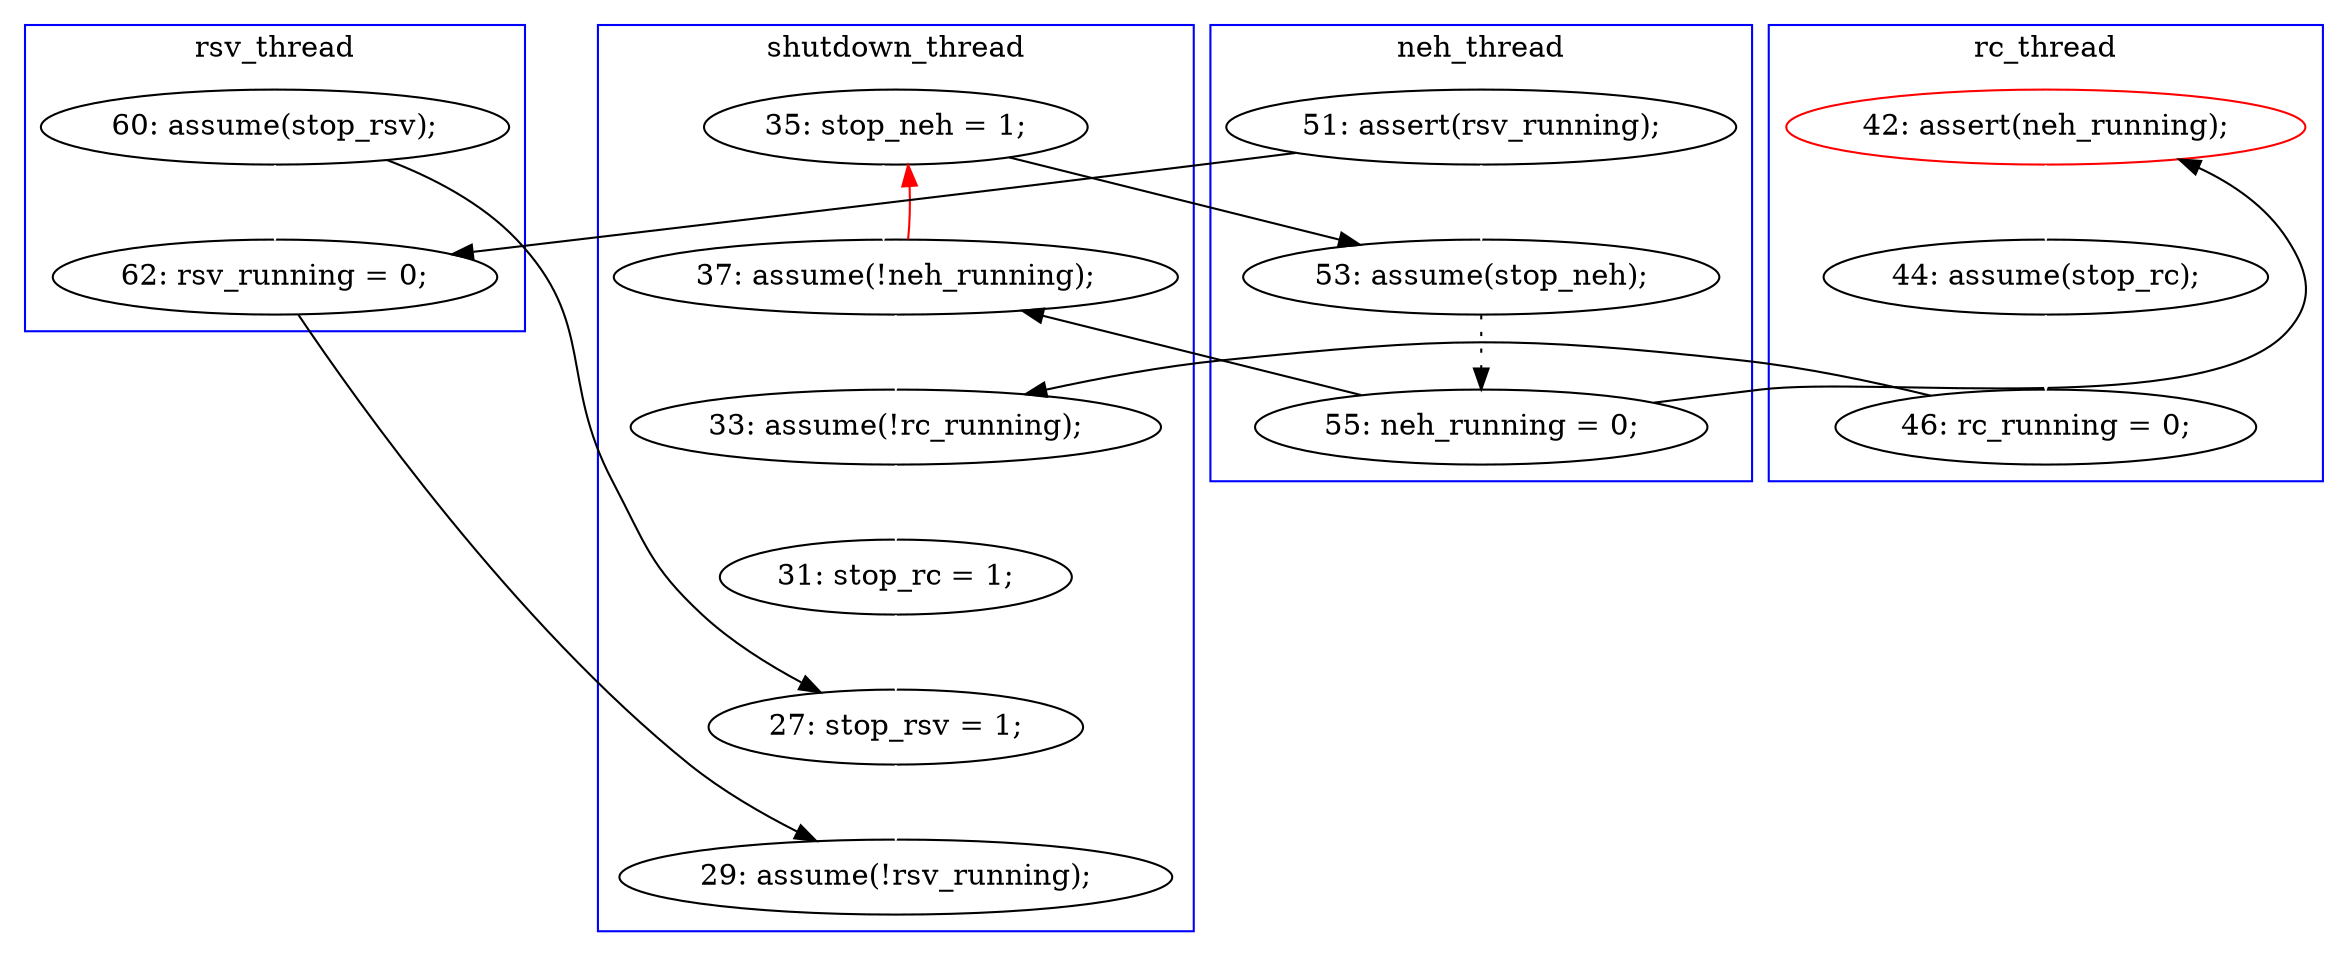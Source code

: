 digraph Counterexample {
	21 -> 28 [color = black, style = solid, constraint = false]
	10 -> 17 [color = black, style = solid, constraint = false]
	18 -> 25 [color = black, style = solid, constraint = false]
	16 -> 17 [color = white, style = solid]
	25 -> 10 [color = red, style = solid, constraint = false]
	28 -> 29 [color = white, style = solid]
	19 -> 22 [color = white, style = solid]
	22 -> 24 [color = white, style = solid]
	17 -> 18 [color = black, style = dotted]
	25 -> 26 [color = white, style = solid]
	21 -> 23 [color = white, style = solid]
	23 -> 29 [color = black, style = solid, constraint = false]
	18 -> 19 [color = black, style = solid, constraint = false]
	26 -> 27 [color = white, style = solid]
	27 -> 28 [color = white, style = solid]
	10 -> 25 [color = white, style = solid]
	16 -> 23 [color = black, style = solid, constraint = false]
	24 -> 26 [color = black, style = solid, constraint = false]
	subgraph cluster4 {
		label = rsv_thread
		color = blue
		23  [label = "62: rsv_running = 0;"]
		21  [label = "60: assume(stop_rsv);"]
	}
	subgraph cluster2 {
		label = rc_thread
		color = blue
		19  [label = "42: assert(neh_running);", color = red]
		22  [label = "44: assume(stop_rc);"]
		24  [label = "46: rc_running = 0;"]
	}
	subgraph cluster3 {
		label = neh_thread
		color = blue
		18  [label = "55: neh_running = 0;"]
		17  [label = "53: assume(stop_neh);"]
		16  [label = "51: assert(rsv_running);"]
	}
	subgraph cluster1 {
		label = shutdown_thread
		color = blue
		26  [label = "33: assume(!rc_running);"]
		10  [label = "35: stop_neh = 1;"]
		29  [label = "29: assume(!rsv_running);"]
		27  [label = "31: stop_rc = 1;"]
		28  [label = "27: stop_rsv = 1;"]
		25  [label = "37: assume(!neh_running);"]
	}
}